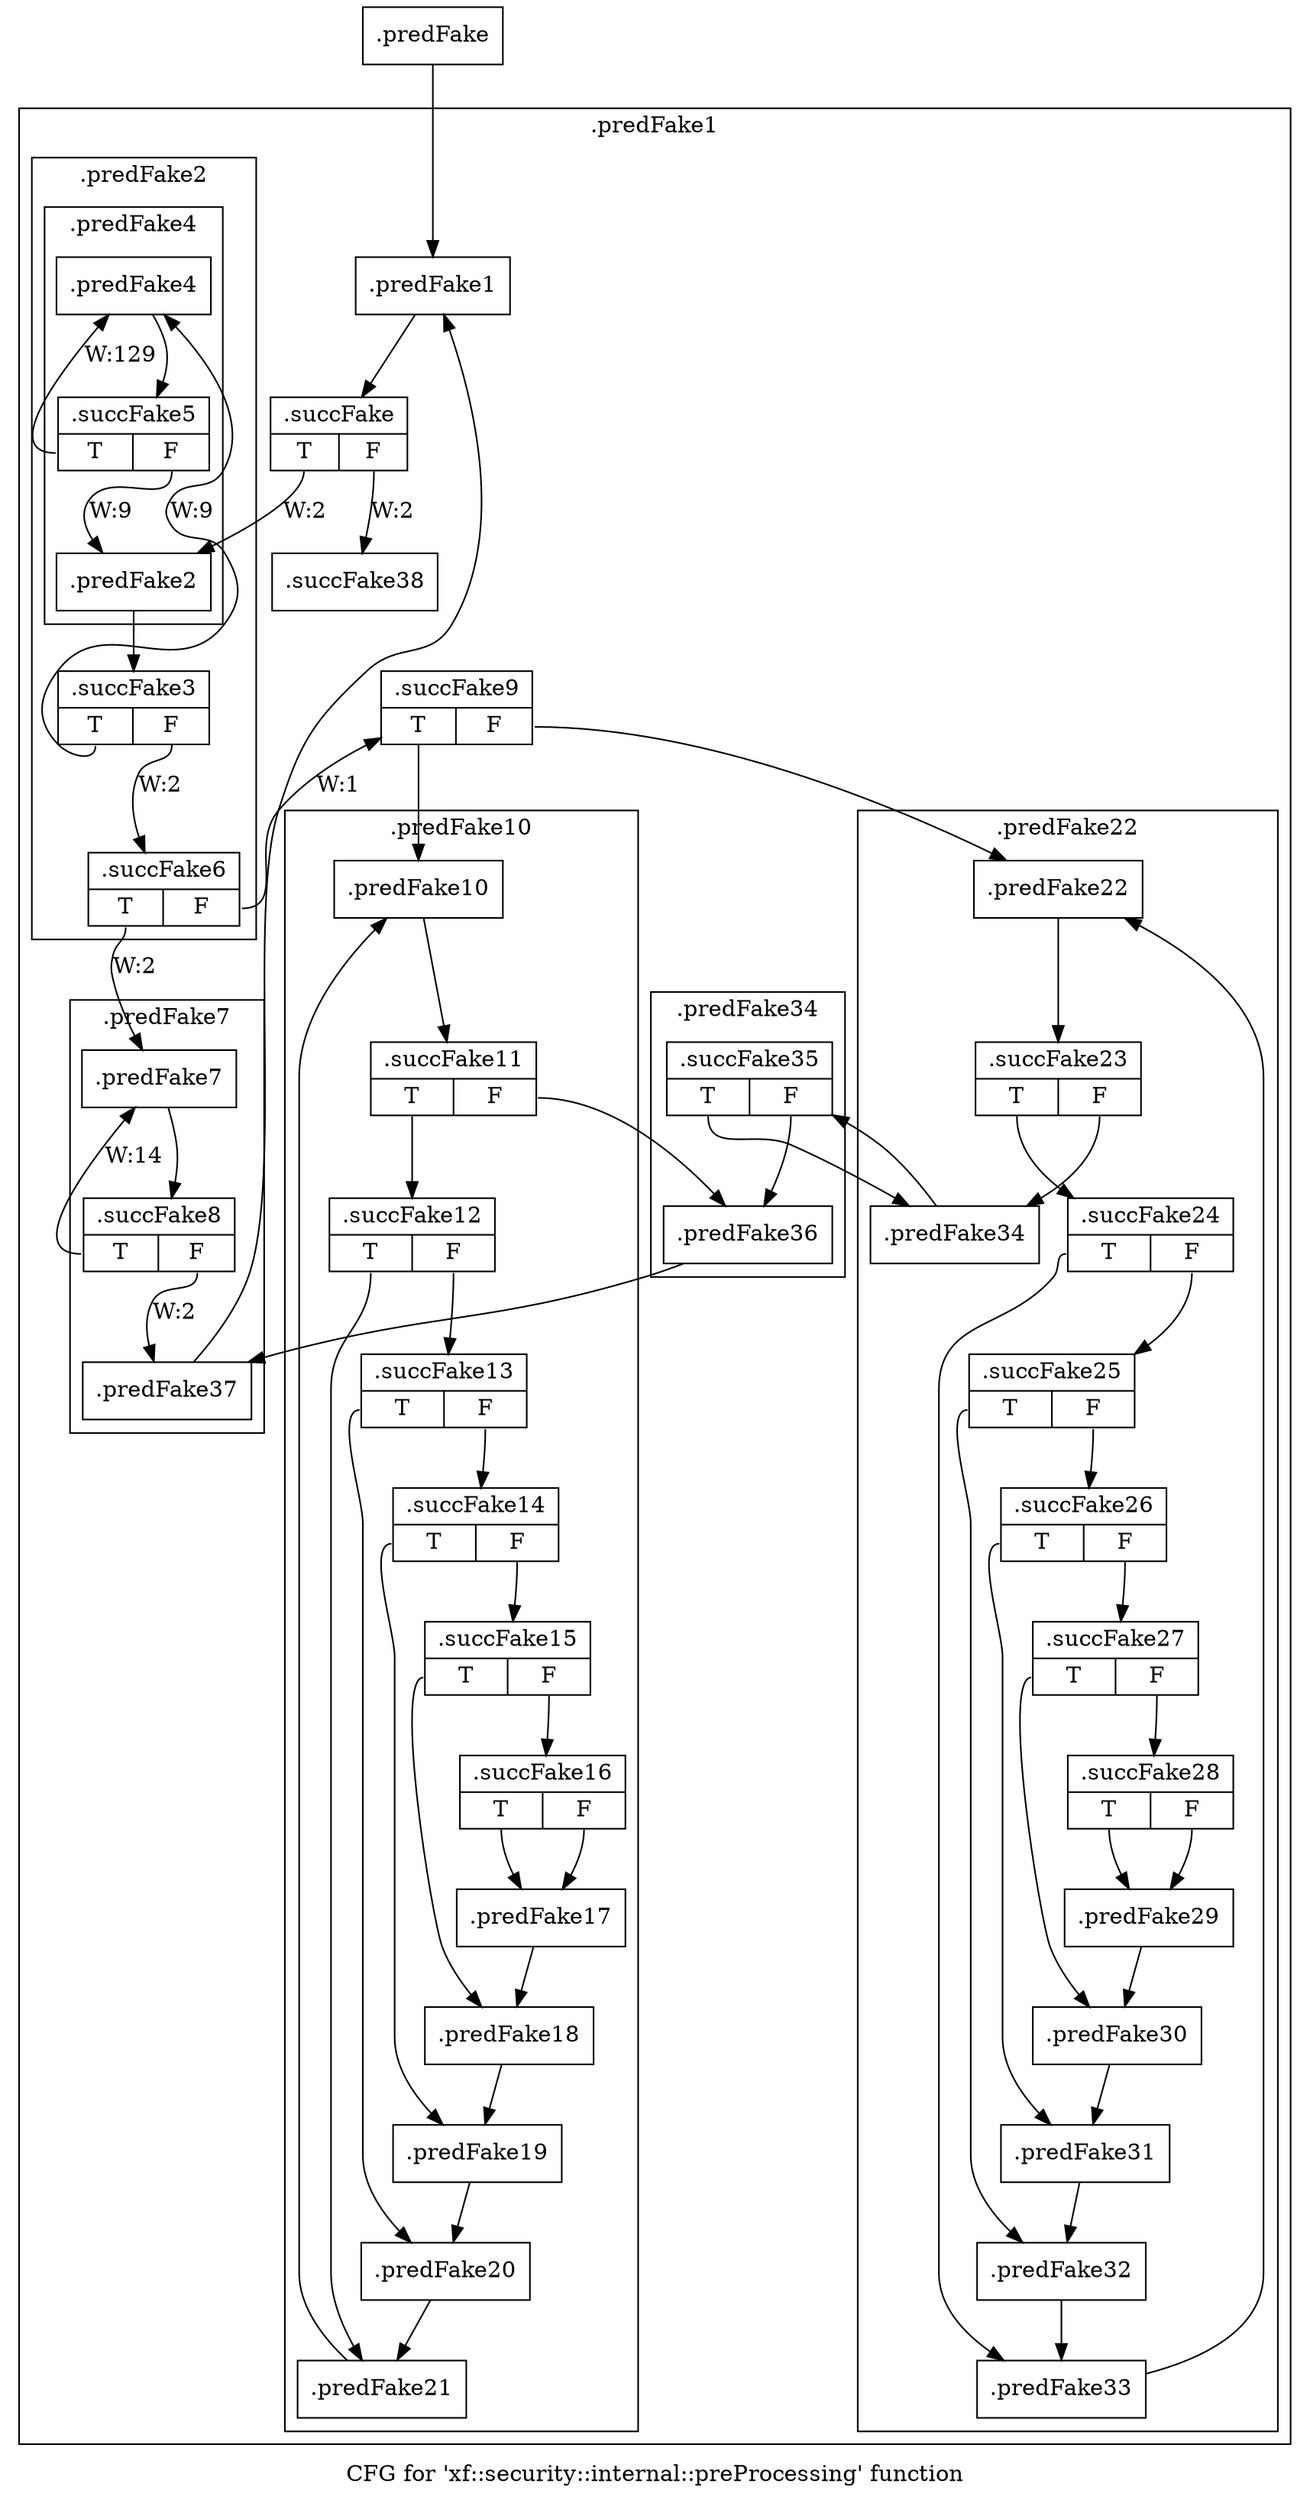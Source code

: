 digraph "CFG for 'xf::security::internal::preProcessing' function" {
	label="CFG for 'xf::security::internal::preProcessing' function";

	Node0x5be4660 [shape=record,filename="",linenumber="",label="{.predFake}"];
	Node0x5be4660 -> Node0x5be5950[ callList="" memoryops="" filename="./sha1.hpp" execusionnum="1"];
	Node0x613cd60 [shape=record,filename="./sha1.hpp",linenumber="261",label="{.succFake38}"];
subgraph cluster_0 {
	label=".predFake1";
	tripcount="1";
	invocationtime="1";

subgraph cluster_0_0 {
	label=".predFake2";
	tripcount="8";
	invocationtime="2";

subgraph cluster_0_0_0 {
	label=".predFake4";
	tripcount="128";
	invocationtime="9";

	Node0x5be5b80 [shape=record,filename="./sha1.hpp",linenumber="103",label="{.predFake4}"];
	Node0x5be5b80 -> Node0x6139cd0[ callList="" memoryops="" filename="./sha1.hpp" execusionnum="136"];
	Node0x6139cd0 [shape=record,filename="./sha1.hpp",linenumber="103",label="{.succFake5|{<s0>T|<s1>F}}"];
	Node0x6139cd0:s0 -> Node0x5be5b80[label="W:129" callList="" memoryops="" filename="./sha1.hpp" execusionnum="128"];
	Node0x6139cd0:s1 -> Node0x5be5a40[label="W:9" callList="" memoryops="" filename="./sha1.hpp" execusionnum="8"];
}
	Node0x5be5a40 [shape=record,filename="./sha1.hpp",linenumber="94",label="{.predFake2}"];
	Node0x5be5a40 -> Node0x6138e70[ callList="" memoryops="" filename="./sha1.hpp" execusionnum="9"];
	Node0x6138e70 [shape=record,filename="./sha1.hpp",linenumber="94",label="{.succFake3|{<s0>T|<s1>F}}"];
	Node0x6138e70:s0 -> Node0x5be5b80[label="W:9" callList="" memoryops="" filename="./sha1.hpp" execusionnum="8"];
	Node0x6138e70:s1 -> Node0x6139d80[label="W:2" callList="" memoryops="" filename="./sha1.hpp" execusionnum="1"];
}
subgraph cluster_0_1 {
	label=".predFake22";
	tripcount="0";
	invocationtime="-1";

	Node0x5be67b0 [shape=record,filename="./sha1.hpp",linenumber="201",label="{.predFake22}"];
	Node0x5be67b0 -> Node0x613b480[ callList="" memoryops="" filename="./sha1.hpp" execusionnum="0"];
	Node0x5be6bc0 [shape=record,filename="",linenumber="",label="{.predFake29}"];
	Node0x5be6bc0 -> Node0x5be6c10[ callList="" memoryops="" filename="" execusionnum="0"];
	Node0x5be6c10 [shape=record,filename="",linenumber="",label="{.predFake30}"];
	Node0x5be6c10 -> Node0x5be6c60[ callList="" memoryops="" filename="" execusionnum="0"];
	Node0x5be6c60 [shape=record,filename="./sha1.hpp",linenumber="231",label="{.predFake31}"];
	Node0x5be6c60 -> Node0x5be6cb0[ callList="" memoryops="" filename="./sha1.hpp" execusionnum="0"];
	Node0x5be6cb0 [shape=record,filename="",linenumber="",label="{.predFake32}"];
	Node0x5be6cb0 -> Node0x5be6d00[ callList="" memoryops="" filename="" execusionnum="0"];
	Node0x5be6d00 [shape=record,filename="./sha1.hpp",linenumber="232",label="{.predFake33}"];
	Node0x5be6d00 -> Node0x5be67b0[ callList="" memoryops="" filename="./sha1.hpp" execusionnum="0"];
	Node0x613b480 [shape=record,filename="./sha1.hpp",linenumber="201",label="{.succFake23|{<s0>T|<s1>F}}"];
	Node0x613b480:s0 -> Node0x613b530[ callList="" memoryops="" filename="./sha1.hpp" execusionnum="0"];
	Node0x613b480:s1 -> Node0x5be6e40[ callList="" memoryops="" filename="./sha1.hpp" execusionnum="0"];
	Node0x613b530 [shape=record,filename="./sha1.hpp",linenumber="203",label="{.succFake24|{<s0>T|<s1>F}}"];
	Node0x613b530:s0 -> Node0x5be6d00[ callList="" memoryops="" filename="./sha1.hpp" execusionnum="0"];
	Node0x613b530:s1 -> Node0x613b5e0[ callList="" memoryops="" filename="./sha1.hpp" execusionnum="0"];
	Node0x613b5e0 [shape=record,filename="./sha1.hpp",linenumber="209",label="{.succFake25|{<s0>T|<s1>F}}"];
	Node0x613b5e0:s0 -> Node0x5be6cb0[ callList="" memoryops="" filename="./sha1.hpp" execusionnum="0"];
	Node0x613b5e0:s1 -> Node0x6064310[ callList="" memoryops="" filename="./sha1.hpp" execusionnum="0"];
	Node0x6064310 [shape=record,filename="./sha1.hpp",linenumber="213",label="{.succFake26|{<s0>T|<s1>F}}"];
	Node0x6064310:s0 -> Node0x5be6c60[ callList="" memoryops="" filename="./sha1.hpp" execusionnum="0"];
	Node0x6064310:s1 -> Node0x60643f0[ callList="" memoryops="" filename="./sha1.hpp" execusionnum="0"];
	Node0x60643f0 [shape=record,filename="./sha1.hpp",linenumber="215",label="{.succFake27|{<s0>T|<s1>F}}"];
	Node0x60643f0:s0 -> Node0x5be6c10[ callList="" memoryops="" filename="./sha1.hpp" execusionnum="0"];
	Node0x60643f0:s1 -> Node0x60644d0[ callList="" memoryops="" filename="./sha1.hpp" execusionnum="0"];
	Node0x60644d0 [shape=record,filename="./sha1.hpp",linenumber="220",label="{.succFake28|{<s0>T|<s1>F}}"];
	Node0x60644d0:s0 -> Node0x5be6bc0[ callList="" memoryops="" filename="./sha1.hpp" execusionnum="0"];
	Node0x60644d0:s1 -> Node0x5be6bc0[ callList="" memoryops="" filename="./sha1.hpp" execusionnum="0"];
}
subgraph cluster_0_2 {
	label=".predFake34";
	tripcount="0";
	invocationtime="-1";

	Node0x5be6e40 [shape=record,filename="./sha1.hpp",linenumber="242",label="{.predFake34}"];
	Node0x5be6e40 -> Node0x613cac0[ callList="" memoryops="" filename="./sha1.hpp" execusionnum="0"];
	Node0x613cac0 [shape=record,filename="./sha1.hpp",linenumber="242",label="{.succFake35|{<s0>T|<s1>F}}"];
	Node0x613cac0:s0 -> Node0x5be6e40[ callList="" memoryops="" filename="./sha1.hpp" execusionnum="0"];
	Node0x613cac0:s1 -> Node0x5be6fd0[ callList="" memoryops="" filename="./sha1.hpp" execusionnum="0"];
}
subgraph cluster_0_3 {
	label=".predFake10";
	tripcount="0";
	invocationtime="-1";

	Node0x5be60d0 [shape=record,filename="./sha1.hpp",linenumber="148",label="{.predFake10}"];
	Node0x5be60d0 -> Node0x613a130[ callList="" memoryops="" filename="./sha1.hpp" execusionnum="0"];
	Node0x5be64e0 [shape=record,filename="",linenumber="",label="{.predFake17}"];
	Node0x5be64e0 -> Node0x5be6530[ callList="" memoryops="" filename="" execusionnum="0"];
	Node0x5be6530 [shape=record,filename="",linenumber="",label="{.predFake18}"];
	Node0x5be6530 -> Node0x5be6580[ callList="" memoryops="" filename="" execusionnum="0"];
	Node0x5be6580 [shape=record,filename="./sha1.hpp",linenumber="185",label="{.predFake19}"];
	Node0x5be6580 -> Node0x5be65d0[ callList="" memoryops="" filename="./sha1.hpp" execusionnum="0"];
	Node0x5be65d0 [shape=record,filename="",linenumber="",label="{.predFake20}"];
	Node0x5be65d0 -> Node0x5be6620[ callList="" memoryops="" filename="" execusionnum="0"];
	Node0x5be6620 [shape=record,filename="./sha1.hpp",linenumber="186",label="{.predFake21}"];
	Node0x5be6620 -> Node0x5be60d0[ callList="" memoryops="" filename="./sha1.hpp" execusionnum="0"];
	Node0x613a130 [shape=record,filename="./sha1.hpp",linenumber="148",label="{.succFake11|{<s0>T|<s1>F}}"];
	Node0x613a130:s0 -> Node0x613a3b0[ callList="" memoryops="" filename="./sha1.hpp" execusionnum="0"];
	Node0x613a130:s1 -> Node0x5be6fd0[ callList="" memoryops="" filename="./sha1.hpp" execusionnum="0"];
	Node0x613a3b0 [shape=record,filename="./sha1.hpp",linenumber="150",label="{.succFake12|{<s0>T|<s1>F}}"];
	Node0x613a3b0:s0 -> Node0x5be6620[ callList="" memoryops="" filename="./sha1.hpp" execusionnum="0"];
	Node0x613a3b0:s1 -> Node0x613a460[ callList="" memoryops="" filename="./sha1.hpp" execusionnum="0"];
	Node0x613a460 [shape=record,filename="./sha1.hpp",linenumber="157",label="{.succFake13|{<s0>T|<s1>F}}"];
	Node0x613a460:s0 -> Node0x5be65d0[ callList="" memoryops="" filename="./sha1.hpp" execusionnum="0"];
	Node0x613a460:s1 -> Node0x613a540[ callList="" memoryops="" filename="./sha1.hpp" execusionnum="0"];
	Node0x613a540 [shape=record,filename="./sha1.hpp",linenumber="163",label="{.succFake14|{<s0>T|<s1>F}}"];
	Node0x613a540:s0 -> Node0x5be6580[ callList="" memoryops="" filename="./sha1.hpp" execusionnum="0"];
	Node0x613a540:s1 -> Node0x613a620[ callList="" memoryops="" filename="./sha1.hpp" execusionnum="0"];
	Node0x613a620 [shape=record,filename="./sha1.hpp",linenumber="166",label="{.succFake15|{<s0>T|<s1>F}}"];
	Node0x613a620:s0 -> Node0x5be6530[ callList="" memoryops="" filename="./sha1.hpp" execusionnum="0"];
	Node0x613a620:s1 -> Node0x613a700[ callList="" memoryops="" filename="./sha1.hpp" execusionnum="0"];
	Node0x613a700 [shape=record,filename="./sha1.hpp",linenumber="172",label="{.succFake16|{<s0>T|<s1>F}}"];
	Node0x613a700:s0 -> Node0x5be64e0[ callList="" memoryops="" filename="./sha1.hpp" execusionnum="0"];
	Node0x613a700:s1 -> Node0x5be64e0[ callList="" memoryops="" filename="./sha1.hpp" execusionnum="0"];
}
subgraph cluster_0_4 {
	label=".predFake7";
	tripcount="13";
	invocationtime="2";

	Node0x5be5e50 [shape=record,filename="./sha1.hpp",linenumber="130",label="{.predFake7}"];
	Node0x5be5e50 -> Node0x6139f70[ callList="" memoryops="" filename="./sha1.hpp" execusionnum="14"];
	Node0x6139f70 [shape=record,filename="./sha1.hpp",linenumber="130",label="{.succFake8|{<s0>T|<s1>F}}"];
	Node0x6139f70:s0 -> Node0x5be5e50[label="W:14" callList="" memoryops="" filename="./sha1.hpp" execusionnum="13"];
	Node0x6139f70:s1 -> Node0x5be7020[label="W:2" callList="" memoryops="" filename="./sha1.hpp" execusionnum="1"];
}
	Node0x5be5950 [shape=record,filename="./sha1.hpp",linenumber="78",label="{.predFake1}"];
	Node0x5be5950 -> Node0x6139080[ callList="" memoryops="" filename="./sha1.hpp" execusionnum="2"];
	Node0x5be6fd0 [shape=record,filename="",linenumber="",label="{.predFake36}"];
	Node0x5be6fd0 -> Node0x5be7020[ callList="" memoryops="" filename="" execusionnum="0"];
	Node0x5be7020 [shape=record,filename="./sha1.hpp",linenumber="256",label="{.predFake37}"];
	Node0x5be7020 -> Node0x5be5950[ callList="" memoryops="" filename="./sha1.hpp" execusionnum="0"];
	Node0x6139080 [shape=record,filename="./sha1.hpp",linenumber="78",label="{.succFake|{<s0>T|<s1>F}}"];
	Node0x6139080:s0 -> Node0x5be5a40[label="W:2" callList="" memoryops="" filename="./sha1.hpp" execusionnum="1"];
	Node0x6139080:s1 -> Node0x613cd60[label="W:2" callList="" memoryops="" filename="./sha1.hpp" execusionnum="1"];
	Node0x6139d80 [shape=record,filename="./sha1.hpp",linenumber="119",label="{.succFake6|{<s0>T|<s1>F}}"];
	Node0x6139d80:s0 -> Node0x5be5e50[label="W:2" callList="" memoryops="" filename="./sha1.hpp" execusionnum="1"];
	Node0x6139d80:s1 -> Node0x613a020[label="W:1" callList="" memoryops="" filename="./sha1.hpp" execusionnum="0"];
	Node0x613a020 [shape=record,filename="./sha1.hpp",linenumber="141",label="{.succFake9|{<s0>T|<s1>F}}"];
	Node0x613a020:s0 -> Node0x5be60d0[ callList="" memoryops="" filename="./sha1.hpp" execusionnum="0"];
	Node0x613a020:s1 -> Node0x5be67b0[ callList="" memoryops="" filename="./sha1.hpp" execusionnum="0"];
}
}
